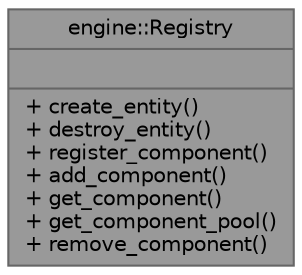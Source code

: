 digraph "engine::Registry"
{
 // LATEX_PDF_SIZE
  bgcolor="transparent";
  edge [fontname=Helvetica,fontsize=10,labelfontname=Helvetica,labelfontsize=10];
  node [fontname=Helvetica,fontsize=10,shape=box,height=0.2,width=0.4];
  Node1 [shape=record,label="{engine::Registry\n||+ create_entity()\l+ destroy_entity()\l+ register_component()\l+ add_component()\l+ get_component()\l+ get_component_pool()\l+ remove_component()\l}",height=0.2,width=0.4,color="gray40", fillcolor="grey60", style="filled", fontcolor="black",tooltip=" "];
}
